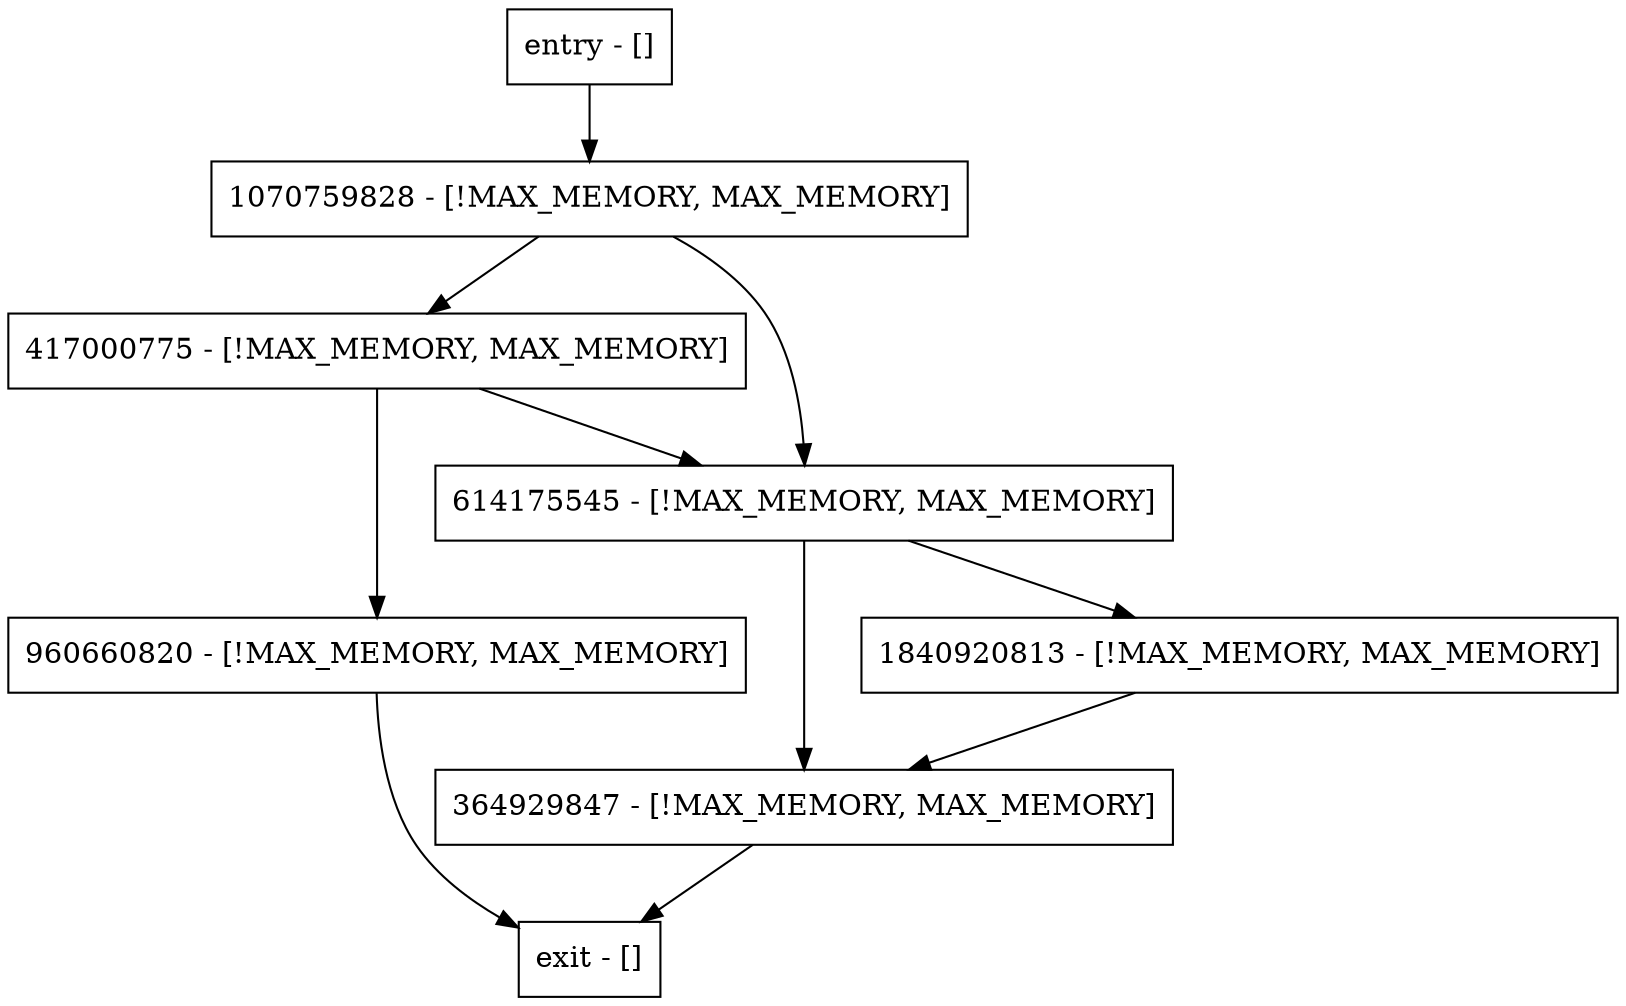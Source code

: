 digraph minimalClose {
node [shape=record];
entry [label="entry - []"];
exit [label="exit - []"];
1070759828 [label="1070759828 - [!MAX_MEMORY, MAX_MEMORY]"];
417000775 [label="417000775 - [!MAX_MEMORY, MAX_MEMORY]"];
960660820 [label="960660820 - [!MAX_MEMORY, MAX_MEMORY]"];
364929847 [label="364929847 - [!MAX_MEMORY, MAX_MEMORY]"];
614175545 [label="614175545 - [!MAX_MEMORY, MAX_MEMORY]"];
1840920813 [label="1840920813 - [!MAX_MEMORY, MAX_MEMORY]"];
entry;
exit;
entry -> 1070759828;
1070759828 -> 417000775;
1070759828 -> 614175545;
417000775 -> 960660820;
417000775 -> 614175545;
960660820 -> exit;
364929847 -> exit;
614175545 -> 364929847;
614175545 -> 1840920813;
1840920813 -> 364929847;
}
